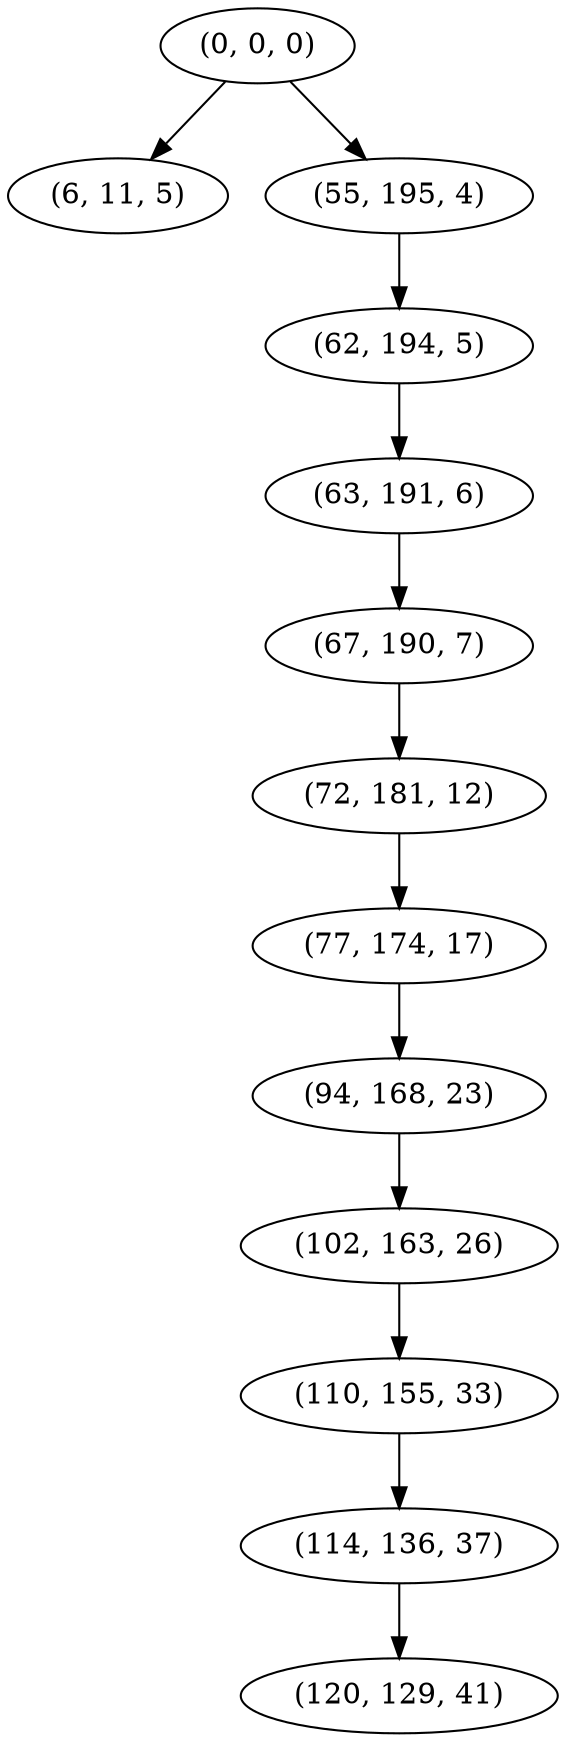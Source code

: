 digraph tree {
    "(0, 0, 0)";
    "(6, 11, 5)";
    "(55, 195, 4)";
    "(62, 194, 5)";
    "(63, 191, 6)";
    "(67, 190, 7)";
    "(72, 181, 12)";
    "(77, 174, 17)";
    "(94, 168, 23)";
    "(102, 163, 26)";
    "(110, 155, 33)";
    "(114, 136, 37)";
    "(120, 129, 41)";
    "(0, 0, 0)" -> "(6, 11, 5)";
    "(0, 0, 0)" -> "(55, 195, 4)";
    "(55, 195, 4)" -> "(62, 194, 5)";
    "(62, 194, 5)" -> "(63, 191, 6)";
    "(63, 191, 6)" -> "(67, 190, 7)";
    "(67, 190, 7)" -> "(72, 181, 12)";
    "(72, 181, 12)" -> "(77, 174, 17)";
    "(77, 174, 17)" -> "(94, 168, 23)";
    "(94, 168, 23)" -> "(102, 163, 26)";
    "(102, 163, 26)" -> "(110, 155, 33)";
    "(110, 155, 33)" -> "(114, 136, 37)";
    "(114, 136, 37)" -> "(120, 129, 41)";
}
